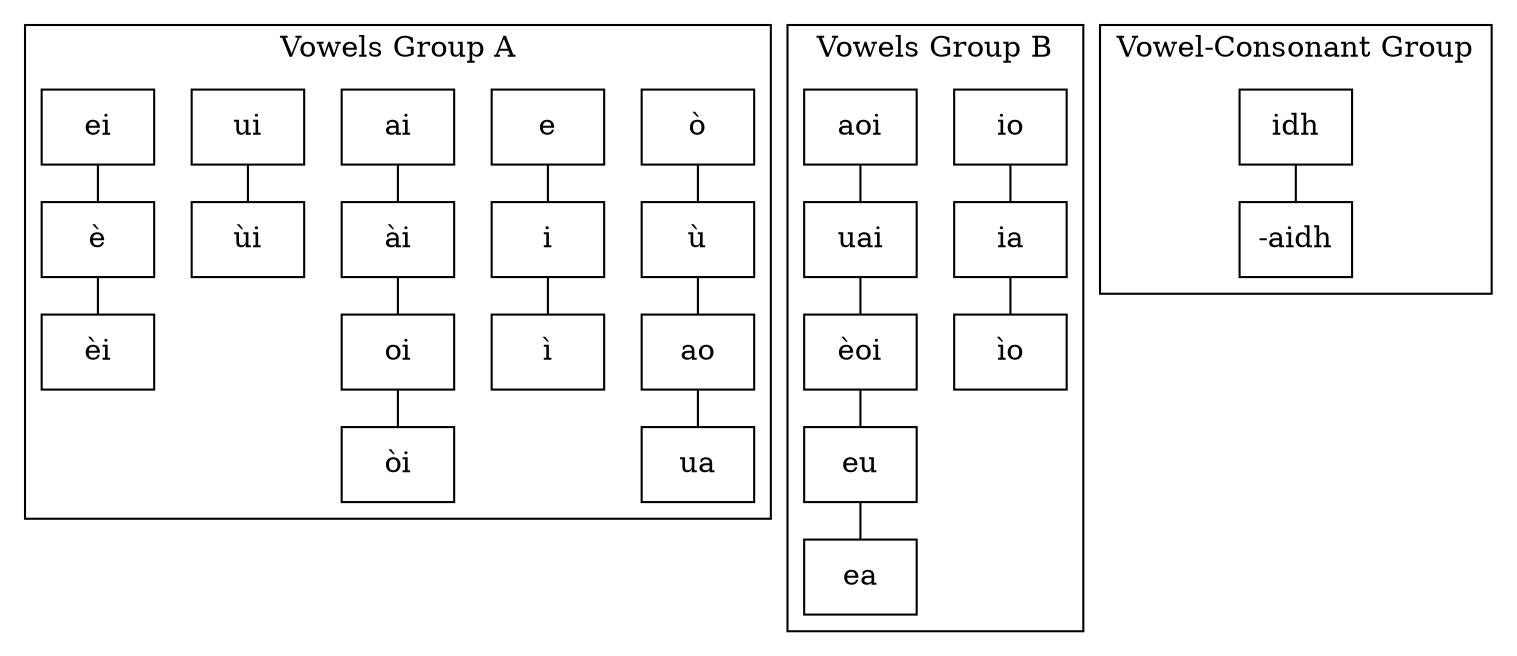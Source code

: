 digraph phoneme_groups_vowels {
	graph [compound=true, ranksep="0.25"];
	node [shape = box];
	rankdir=TB;
	/* nodes */
	subgraph cluster_0 {
		label="Vowels Group A";
		edge [arrowhead=none];
		ò -> ù -> ao -> ua;
		e -> i -> ì;
		ai -> ài -> oi -> òi;
		ui -> ùi;
		ei -> è -> èi;
	}
	subgraph cluster_1 {
		label="Vowels Group B";
		edge [arrowhead=none];
		io -> ia -> ìo;
		aoi -> uai -> èoi -> eu -> ea;
	}
	subgraph cluster_2 {
		label="Vowel-Consonant Group";
		edge [arrowhead=none];
		idh -> "-aidh";
	}
}